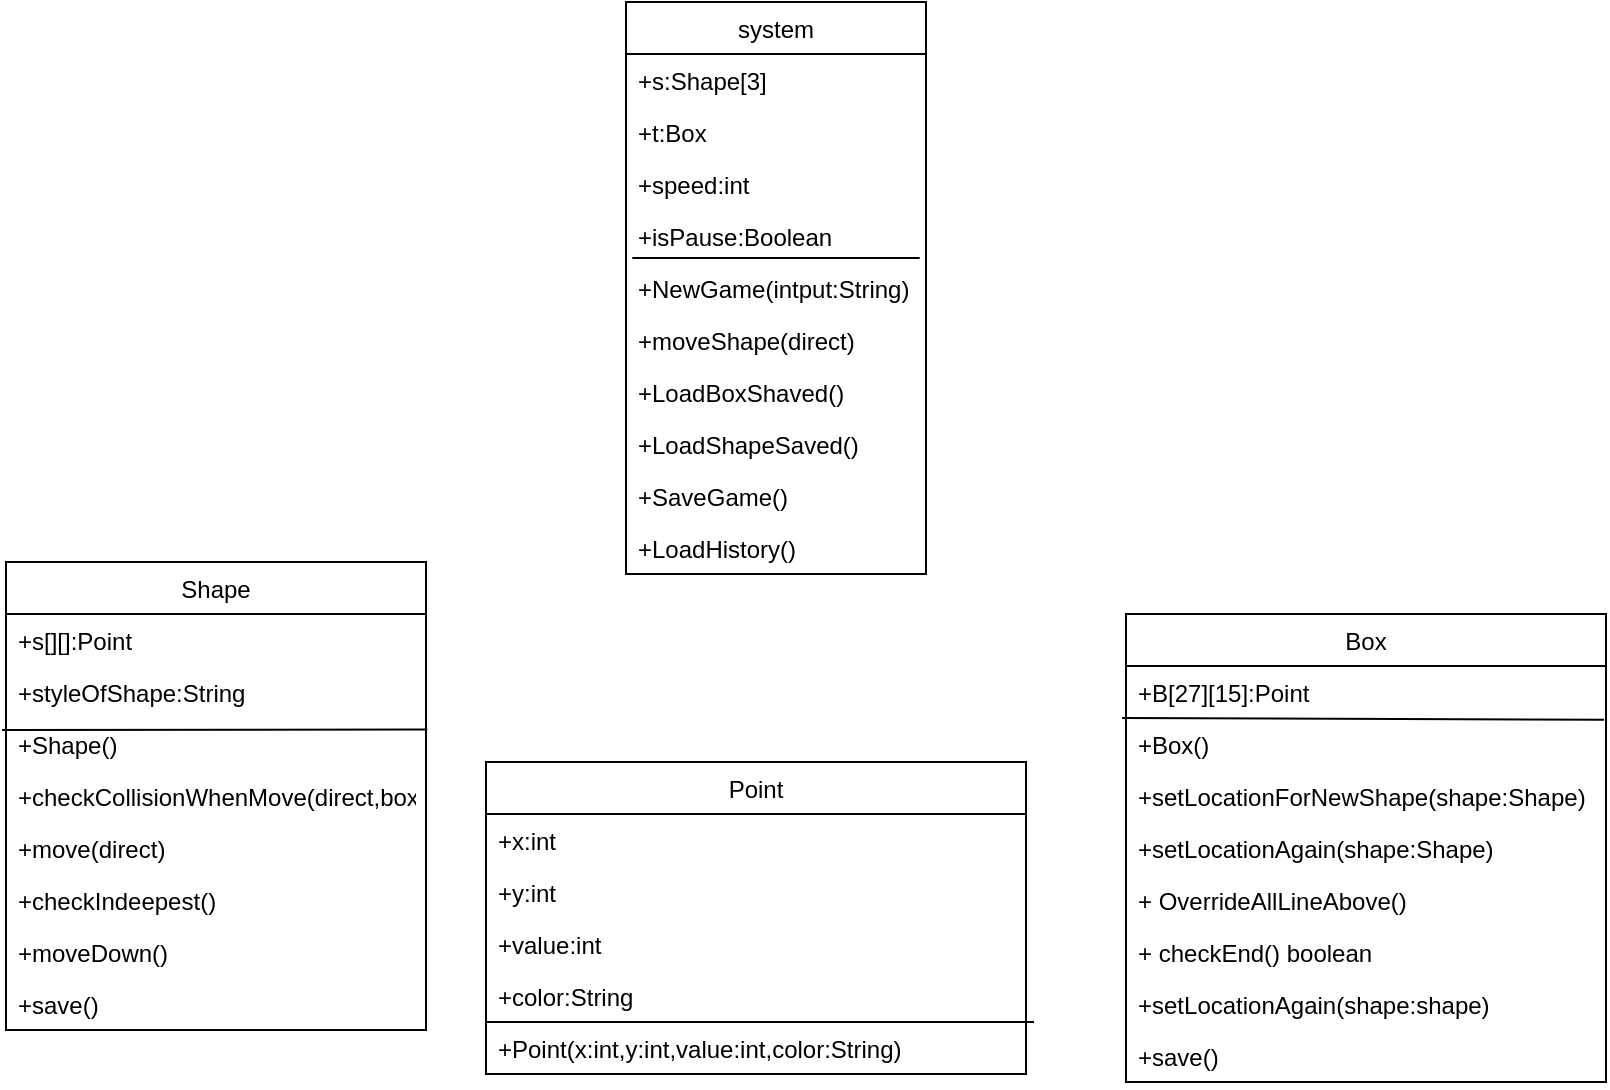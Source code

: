 <mxfile version="13.9.9" type="device"><diagram id="NTLW-qI0_GVt2aBr6tGg" name="Page-1"><mxGraphModel dx="1086" dy="806" grid="1" gridSize="10" guides="1" tooltips="1" connect="1" arrows="1" fold="1" page="1" pageScale="1" pageWidth="850" pageHeight="1100" math="0" shadow="0"><root><mxCell id="0"/><mxCell id="1" parent="0"/><mxCell id="CfO2kJw8kHQrb-USNWkw-2" value="Point" style="swimlane;fontStyle=0;childLayout=stackLayout;horizontal=1;startSize=26;fillColor=none;horizontalStack=0;resizeParent=1;resizeParentMax=0;resizeLast=0;collapsible=1;marginBottom=0;" parent="1" vertex="1"><mxGeometry x="320" y="400" width="270" height="156" as="geometry"/></mxCell><mxCell id="CfO2kJw8kHQrb-USNWkw-3" value="+x:int" style="text;strokeColor=none;fillColor=none;align=left;verticalAlign=top;spacingLeft=4;spacingRight=4;overflow=hidden;rotatable=0;points=[[0,0.5],[1,0.5]];portConstraint=eastwest;" parent="CfO2kJw8kHQrb-USNWkw-2" vertex="1"><mxGeometry y="26" width="270" height="26" as="geometry"/></mxCell><mxCell id="CfO2kJw8kHQrb-USNWkw-4" value="+y:int" style="text;strokeColor=none;fillColor=none;align=left;verticalAlign=top;spacingLeft=4;spacingRight=4;overflow=hidden;rotatable=0;points=[[0,0.5],[1,0.5]];portConstraint=eastwest;" parent="CfO2kJw8kHQrb-USNWkw-2" vertex="1"><mxGeometry y="52" width="270" height="26" as="geometry"/></mxCell><mxCell id="CfO2kJw8kHQrb-USNWkw-6" value="+value:int" style="text;strokeColor=none;fillColor=none;align=left;verticalAlign=top;spacingLeft=4;spacingRight=4;overflow=hidden;rotatable=0;points=[[0,0.5],[1,0.5]];portConstraint=eastwest;" parent="CfO2kJw8kHQrb-USNWkw-2" vertex="1"><mxGeometry y="78" width="270" height="26" as="geometry"/></mxCell><mxCell id="CfO2kJw8kHQrb-USNWkw-5" value="+color:String" style="text;strokeColor=none;fillColor=none;align=left;verticalAlign=top;spacingLeft=4;spacingRight=4;overflow=hidden;rotatable=0;points=[[0,0.5],[1,0.5]];portConstraint=eastwest;" parent="CfO2kJw8kHQrb-USNWkw-2" vertex="1"><mxGeometry y="104" width="270" height="26" as="geometry"/></mxCell><mxCell id="CfO2kJw8kHQrb-USNWkw-7" value="+Point(x:int,y:int,value:int,color:String)" style="text;strokeColor=none;fillColor=none;align=left;verticalAlign=top;spacingLeft=4;spacingRight=4;overflow=hidden;rotatable=0;points=[[0,0.5],[1,0.5]];portConstraint=eastwest;" parent="CfO2kJw8kHQrb-USNWkw-2" vertex="1"><mxGeometry y="130" width="270" height="26" as="geometry"/></mxCell><mxCell id="CfO2kJw8kHQrb-USNWkw-8" value="" style="endArrow=none;html=1;" parent="1" edge="1"><mxGeometry width="50" height="50" relative="1" as="geometry"><mxPoint x="320" y="530" as="sourcePoint"/><mxPoint x="594" y="530" as="targetPoint"/></mxGeometry></mxCell><mxCell id="CfO2kJw8kHQrb-USNWkw-9" value="Box" style="swimlane;fontStyle=0;childLayout=stackLayout;horizontal=1;startSize=26;fillColor=none;horizontalStack=0;resizeParent=1;resizeParentMax=0;resizeLast=0;collapsible=1;marginBottom=0;" parent="1" vertex="1"><mxGeometry x="640" y="326" width="240" height="234" as="geometry"/></mxCell><mxCell id="CfO2kJw8kHQrb-USNWkw-10" value="+B[27][15]:Point" style="text;strokeColor=none;fillColor=none;align=left;verticalAlign=top;spacingLeft=4;spacingRight=4;overflow=hidden;rotatable=0;points=[[0,0.5],[1,0.5]];portConstraint=eastwest;" parent="CfO2kJw8kHQrb-USNWkw-9" vertex="1"><mxGeometry y="26" width="240" height="26" as="geometry"/></mxCell><mxCell id="CfO2kJw8kHQrb-USNWkw-15" value="" style="endArrow=none;html=1;entryX=0.996;entryY=0.036;entryDx=0;entryDy=0;entryPerimeter=0;" parent="CfO2kJw8kHQrb-USNWkw-9" edge="1" target="XNtg0Q31YiEAn6UffjE--13"><mxGeometry width="50" height="50" relative="1" as="geometry"><mxPoint x="-2" y="52" as="sourcePoint"/><mxPoint x="140" y="52" as="targetPoint"/></mxGeometry></mxCell><mxCell id="XNtg0Q31YiEAn6UffjE--13" value="+Box()" style="text;strokeColor=none;fillColor=none;align=left;verticalAlign=top;spacingLeft=4;spacingRight=4;overflow=hidden;rotatable=0;points=[[0,0.5],[1,0.5]];portConstraint=eastwest;" vertex="1" parent="CfO2kJw8kHQrb-USNWkw-9"><mxGeometry y="52" width="240" height="26" as="geometry"/></mxCell><mxCell id="CfO2kJw8kHQrb-USNWkw-11" value="+setLocationForNewShape(shape:Shape)" style="text;strokeColor=none;fillColor=none;align=left;verticalAlign=top;spacingLeft=4;spacingRight=4;overflow=hidden;rotatable=0;points=[[0,0.5],[1,0.5]];portConstraint=eastwest;" parent="CfO2kJw8kHQrb-USNWkw-9" vertex="1"><mxGeometry y="78" width="240" height="26" as="geometry"/></mxCell><mxCell id="XNtg0Q31YiEAn6UffjE--1" value="+setLocationAgain(shape:Shape)" style="text;strokeColor=none;fillColor=none;align=left;verticalAlign=top;spacingLeft=4;spacingRight=4;overflow=hidden;rotatable=0;points=[[0,0.5],[1,0.5]];portConstraint=eastwest;" vertex="1" parent="CfO2kJw8kHQrb-USNWkw-9"><mxGeometry y="104" width="240" height="26" as="geometry"/></mxCell><mxCell id="XNtg0Q31YiEAn6UffjE--2" value="+ OverrideAllLineAbove()" style="text;strokeColor=none;fillColor=none;align=left;verticalAlign=top;spacingLeft=4;spacingRight=4;overflow=hidden;rotatable=0;points=[[0,0.5],[1,0.5]];portConstraint=eastwest;" vertex="1" parent="CfO2kJw8kHQrb-USNWkw-9"><mxGeometry y="130" width="240" height="26" as="geometry"/></mxCell><mxCell id="XNtg0Q31YiEAn6UffjE--8" value="+ checkEnd() boolean" style="text;strokeColor=none;fillColor=none;align=left;verticalAlign=top;spacingLeft=4;spacingRight=4;overflow=hidden;rotatable=0;points=[[0,0.5],[1,0.5]];portConstraint=eastwest;" vertex="1" parent="CfO2kJw8kHQrb-USNWkw-9"><mxGeometry y="156" width="240" height="26" as="geometry"/></mxCell><mxCell id="XNtg0Q31YiEAn6UffjE--9" value="+setLocationAgain(shape:shape)" style="text;strokeColor=none;fillColor=none;align=left;verticalAlign=top;spacingLeft=4;spacingRight=4;overflow=hidden;rotatable=0;points=[[0,0.5],[1,0.5]];portConstraint=eastwest;" vertex="1" parent="CfO2kJw8kHQrb-USNWkw-9"><mxGeometry y="182" width="240" height="26" as="geometry"/></mxCell><mxCell id="XNtg0Q31YiEAn6UffjE--17" value="+save()" style="text;strokeColor=none;fillColor=none;align=left;verticalAlign=top;spacingLeft=4;spacingRight=4;overflow=hidden;rotatable=0;points=[[0,0.5],[1,0.5]];portConstraint=eastwest;" vertex="1" parent="CfO2kJw8kHQrb-USNWkw-9"><mxGeometry y="208" width="240" height="26" as="geometry"/></mxCell><mxCell id="CfO2kJw8kHQrb-USNWkw-16" value="Shape" style="swimlane;fontStyle=0;childLayout=stackLayout;horizontal=1;startSize=26;fillColor=none;horizontalStack=0;resizeParent=1;resizeParentMax=0;resizeLast=0;collapsible=1;marginBottom=0;" parent="1" vertex="1"><mxGeometry x="80" y="300" width="210" height="234" as="geometry"/></mxCell><mxCell id="CfO2kJw8kHQrb-USNWkw-17" value="+s[][]:Point" style="text;strokeColor=none;fillColor=none;align=left;verticalAlign=top;spacingLeft=4;spacingRight=4;overflow=hidden;rotatable=0;points=[[0,0.5],[1,0.5]];portConstraint=eastwest;" parent="CfO2kJw8kHQrb-USNWkw-16" vertex="1"><mxGeometry y="26" width="210" height="26" as="geometry"/></mxCell><mxCell id="CfO2kJw8kHQrb-USNWkw-18" value="" style="endArrow=none;html=1;entryX=1.003;entryY=0.222;entryDx=0;entryDy=0;entryPerimeter=0;" parent="CfO2kJw8kHQrb-USNWkw-16" edge="1" target="XNtg0Q31YiEAn6UffjE--5"><mxGeometry width="50" height="50" relative="1" as="geometry"><mxPoint x="-2" y="84" as="sourcePoint"/><mxPoint x="140" y="84" as="targetPoint"/></mxGeometry></mxCell><mxCell id="CfO2kJw8kHQrb-USNWkw-25" value="+styleOfShape:String" style="text;strokeColor=none;fillColor=none;align=left;verticalAlign=top;spacingLeft=4;spacingRight=4;overflow=hidden;rotatable=0;points=[[0,0.5],[1,0.5]];portConstraint=eastwest;" parent="CfO2kJw8kHQrb-USNWkw-16" vertex="1"><mxGeometry y="52" width="210" height="26" as="geometry"/></mxCell><mxCell id="XNtg0Q31YiEAn6UffjE--5" value="+Shape()" style="text;strokeColor=none;fillColor=none;align=left;verticalAlign=top;spacingLeft=4;spacingRight=4;overflow=hidden;rotatable=0;points=[[0,0.5],[1,0.5]];portConstraint=eastwest;" vertex="1" parent="CfO2kJw8kHQrb-USNWkw-16"><mxGeometry y="78" width="210" height="26" as="geometry"/></mxCell><mxCell id="CfO2kJw8kHQrb-USNWkw-26" value="+checkCollisionWhenMove(direct,box)" style="text;strokeColor=none;fillColor=none;align=left;verticalAlign=top;spacingLeft=4;spacingRight=4;overflow=hidden;rotatable=0;points=[[0,0.5],[1,0.5]];portConstraint=eastwest;" parent="CfO2kJw8kHQrb-USNWkw-16" vertex="1"><mxGeometry y="104" width="210" height="26" as="geometry"/></mxCell><mxCell id="XNtg0Q31YiEAn6UffjE--3" value="+move(direct)" style="text;strokeColor=none;fillColor=none;align=left;verticalAlign=top;spacingLeft=4;spacingRight=4;overflow=hidden;rotatable=0;points=[[0,0.5],[1,0.5]];portConstraint=eastwest;" vertex="1" parent="CfO2kJw8kHQrb-USNWkw-16"><mxGeometry y="130" width="210" height="26" as="geometry"/></mxCell><mxCell id="XNtg0Q31YiEAn6UffjE--4" value="+checkIndeepest()" style="text;strokeColor=none;fillColor=none;align=left;verticalAlign=top;spacingLeft=4;spacingRight=4;overflow=hidden;rotatable=0;points=[[0,0.5],[1,0.5]];portConstraint=eastwest;" vertex="1" parent="CfO2kJw8kHQrb-USNWkw-16"><mxGeometry y="156" width="210" height="26" as="geometry"/></mxCell><mxCell id="XNtg0Q31YiEAn6UffjE--7" value="+moveDown()" style="text;strokeColor=none;fillColor=none;align=left;verticalAlign=top;spacingLeft=4;spacingRight=4;overflow=hidden;rotatable=0;points=[[0,0.5],[1,0.5]];portConstraint=eastwest;" vertex="1" parent="CfO2kJw8kHQrb-USNWkw-16"><mxGeometry y="182" width="210" height="26" as="geometry"/></mxCell><mxCell id="XNtg0Q31YiEAn6UffjE--16" value="+save()" style="text;strokeColor=none;fillColor=none;align=left;verticalAlign=top;spacingLeft=4;spacingRight=4;overflow=hidden;rotatable=0;points=[[0,0.5],[1,0.5]];portConstraint=eastwest;" vertex="1" parent="CfO2kJw8kHQrb-USNWkw-16"><mxGeometry y="208" width="210" height="26" as="geometry"/></mxCell><mxCell id="CfO2kJw8kHQrb-USNWkw-29" value="system" style="swimlane;fontStyle=0;childLayout=stackLayout;horizontal=1;startSize=26;fillColor=none;horizontalStack=0;resizeParent=1;resizeParentMax=0;resizeLast=0;collapsible=1;marginBottom=0;" parent="1" vertex="1"><mxGeometry x="390" y="20" width="150" height="286" as="geometry"/></mxCell><mxCell id="CfO2kJw8kHQrb-USNWkw-30" value="+s:Shape[3]" style="text;strokeColor=none;fillColor=none;align=left;verticalAlign=top;spacingLeft=4;spacingRight=4;overflow=hidden;rotatable=0;points=[[0,0.5],[1,0.5]];portConstraint=eastwest;" parent="CfO2kJw8kHQrb-USNWkw-29" vertex="1"><mxGeometry y="26" width="150" height="26" as="geometry"/></mxCell><mxCell id="CfO2kJw8kHQrb-USNWkw-31" value="+t:Box" style="text;strokeColor=none;fillColor=none;align=left;verticalAlign=top;spacingLeft=4;spacingRight=4;overflow=hidden;rotatable=0;points=[[0,0.5],[1,0.5]];portConstraint=eastwest;" parent="CfO2kJw8kHQrb-USNWkw-29" vertex="1"><mxGeometry y="52" width="150" height="26" as="geometry"/></mxCell><mxCell id="CfO2kJw8kHQrb-USNWkw-32" value="+speed:int" style="text;strokeColor=none;fillColor=none;align=left;verticalAlign=top;spacingLeft=4;spacingRight=4;overflow=hidden;rotatable=0;points=[[0,0.5],[1,0.5]];portConstraint=eastwest;" parent="CfO2kJw8kHQrb-USNWkw-29" vertex="1"><mxGeometry y="78" width="150" height="26" as="geometry"/></mxCell><mxCell id="CfO2kJw8kHQrb-USNWkw-33" value="+isPause:Boolean" style="text;strokeColor=none;fillColor=none;align=left;verticalAlign=top;spacingLeft=4;spacingRight=4;overflow=hidden;rotatable=0;points=[[0,0.5],[1,0.5]];portConstraint=eastwest;" parent="CfO2kJw8kHQrb-USNWkw-29" vertex="1"><mxGeometry y="104" width="150" height="26" as="geometry"/></mxCell><mxCell id="XNtg0Q31YiEAn6UffjE--12" value="+NewGame(intput:String)" style="text;strokeColor=none;fillColor=none;align=left;verticalAlign=top;spacingLeft=4;spacingRight=4;overflow=hidden;rotatable=0;points=[[0,0.5],[1,0.5]];portConstraint=eastwest;" vertex="1" parent="CfO2kJw8kHQrb-USNWkw-29"><mxGeometry y="130" width="150" height="26" as="geometry"/></mxCell><mxCell id="CfO2kJw8kHQrb-USNWkw-34" value="+moveShape(direct)" style="text;strokeColor=none;fillColor=none;align=left;verticalAlign=top;spacingLeft=4;spacingRight=4;overflow=hidden;rotatable=0;points=[[0,0.5],[1,0.5]];portConstraint=eastwest;" parent="CfO2kJw8kHQrb-USNWkw-29" vertex="1"><mxGeometry y="156" width="150" height="26" as="geometry"/></mxCell><mxCell id="4oMpVsCDlg4n-skswI6--1" value="" style="endArrow=none;html=1;exitX=0.021;exitY=-0.077;exitDx=0;exitDy=0;exitPerimeter=0;entryX=0.979;entryY=-0.077;entryDx=0;entryDy=0;entryPerimeter=0;" parent="CfO2kJw8kHQrb-USNWkw-29" source="XNtg0Q31YiEAn6UffjE--12" target="XNtg0Q31YiEAn6UffjE--12" edge="1"><mxGeometry width="50" height="50" relative="1" as="geometry"><mxPoint x="110" y="330" as="sourcePoint"/><mxPoint x="160" y="280" as="targetPoint"/></mxGeometry></mxCell><mxCell id="XNtg0Q31YiEAn6UffjE--10" value="+LoadBoxShaved()" style="text;strokeColor=none;fillColor=none;align=left;verticalAlign=top;spacingLeft=4;spacingRight=4;overflow=hidden;rotatable=0;points=[[0,0.5],[1,0.5]];portConstraint=eastwest;" vertex="1" parent="CfO2kJw8kHQrb-USNWkw-29"><mxGeometry y="182" width="150" height="26" as="geometry"/></mxCell><mxCell id="XNtg0Q31YiEAn6UffjE--11" value="+LoadShapeSaved()" style="text;strokeColor=none;fillColor=none;align=left;verticalAlign=top;spacingLeft=4;spacingRight=4;overflow=hidden;rotatable=0;points=[[0,0.5],[1,0.5]];portConstraint=eastwest;" vertex="1" parent="CfO2kJw8kHQrb-USNWkw-29"><mxGeometry y="208" width="150" height="26" as="geometry"/></mxCell><mxCell id="XNtg0Q31YiEAn6UffjE--18" value="+SaveGame()" style="text;strokeColor=none;fillColor=none;align=left;verticalAlign=top;spacingLeft=4;spacingRight=4;overflow=hidden;rotatable=0;points=[[0,0.5],[1,0.5]];portConstraint=eastwest;" vertex="1" parent="CfO2kJw8kHQrb-USNWkw-29"><mxGeometry y="234" width="150" height="26" as="geometry"/></mxCell><mxCell id="XNtg0Q31YiEAn6UffjE--19" value="+LoadHistory()" style="text;strokeColor=none;fillColor=none;align=left;verticalAlign=top;spacingLeft=4;spacingRight=4;overflow=hidden;rotatable=0;points=[[0,0.5],[1,0.5]];portConstraint=eastwest;" vertex="1" parent="CfO2kJw8kHQrb-USNWkw-29"><mxGeometry y="260" width="150" height="26" as="geometry"/></mxCell></root></mxGraphModel></diagram></mxfile>